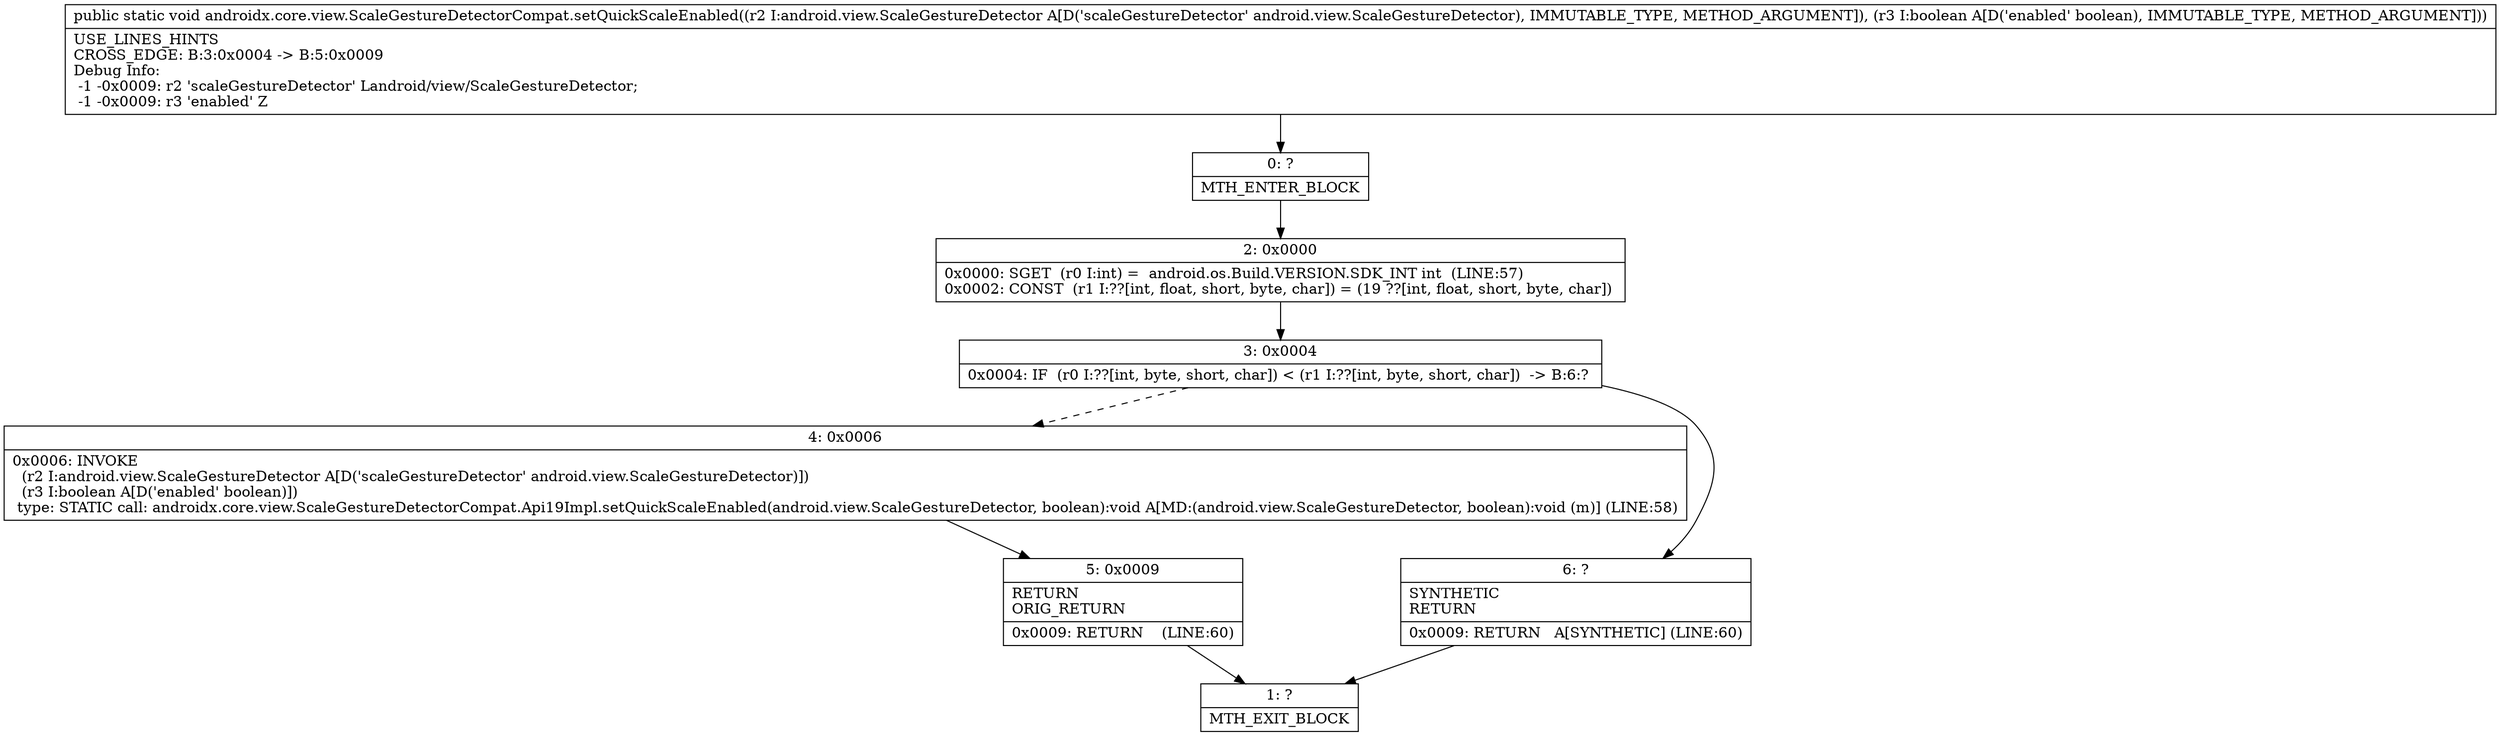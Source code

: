 digraph "CFG forandroidx.core.view.ScaleGestureDetectorCompat.setQuickScaleEnabled(Landroid\/view\/ScaleGestureDetector;Z)V" {
Node_0 [shape=record,label="{0\:\ ?|MTH_ENTER_BLOCK\l}"];
Node_2 [shape=record,label="{2\:\ 0x0000|0x0000: SGET  (r0 I:int) =  android.os.Build.VERSION.SDK_INT int  (LINE:57)\l0x0002: CONST  (r1 I:??[int, float, short, byte, char]) = (19 ??[int, float, short, byte, char]) \l}"];
Node_3 [shape=record,label="{3\:\ 0x0004|0x0004: IF  (r0 I:??[int, byte, short, char]) \< (r1 I:??[int, byte, short, char])  \-\> B:6:? \l}"];
Node_4 [shape=record,label="{4\:\ 0x0006|0x0006: INVOKE  \l  (r2 I:android.view.ScaleGestureDetector A[D('scaleGestureDetector' android.view.ScaleGestureDetector)])\l  (r3 I:boolean A[D('enabled' boolean)])\l type: STATIC call: androidx.core.view.ScaleGestureDetectorCompat.Api19Impl.setQuickScaleEnabled(android.view.ScaleGestureDetector, boolean):void A[MD:(android.view.ScaleGestureDetector, boolean):void (m)] (LINE:58)\l}"];
Node_5 [shape=record,label="{5\:\ 0x0009|RETURN\lORIG_RETURN\l|0x0009: RETURN    (LINE:60)\l}"];
Node_1 [shape=record,label="{1\:\ ?|MTH_EXIT_BLOCK\l}"];
Node_6 [shape=record,label="{6\:\ ?|SYNTHETIC\lRETURN\l|0x0009: RETURN   A[SYNTHETIC] (LINE:60)\l}"];
MethodNode[shape=record,label="{public static void androidx.core.view.ScaleGestureDetectorCompat.setQuickScaleEnabled((r2 I:android.view.ScaleGestureDetector A[D('scaleGestureDetector' android.view.ScaleGestureDetector), IMMUTABLE_TYPE, METHOD_ARGUMENT]), (r3 I:boolean A[D('enabled' boolean), IMMUTABLE_TYPE, METHOD_ARGUMENT]))  | USE_LINES_HINTS\lCROSS_EDGE: B:3:0x0004 \-\> B:5:0x0009\lDebug Info:\l  \-1 \-0x0009: r2 'scaleGestureDetector' Landroid\/view\/ScaleGestureDetector;\l  \-1 \-0x0009: r3 'enabled' Z\l}"];
MethodNode -> Node_0;Node_0 -> Node_2;
Node_2 -> Node_3;
Node_3 -> Node_4[style=dashed];
Node_3 -> Node_6;
Node_4 -> Node_5;
Node_5 -> Node_1;
Node_6 -> Node_1;
}


